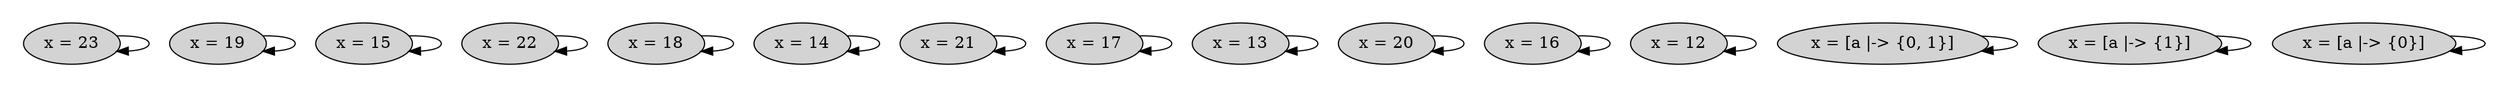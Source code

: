 strict digraph DiskGraph {
nodesep=0.35;
subgraph cluster_graph {
color="white";
3172278529501366122 [label="x = [a |-> {0}]",style = filled]
-769808414902635312 [label="x = [a |-> {1}]",style = filled]
5765653762618025451 [label="x = [a |-> {0, 1}]",style = filled]
4524828288577077786 [label="x = 12",style = filled]
5710123397395560307 [label="x = 16",style = filled]
-6708115964099867054 [label="x = 20",style = filled]
-1757443398872157792 [label="x = 13",style = filled]
-7608467454147132215 [label="x = 17",style = filled]
8912863093112667624 [label="x = 21",style = filled]
-857411934903859159 [label="x = 14",style = filled]
-8796416551377027776 [label="x = 18",style = filled]
7508990605324043361 [label="x = 22",style = filled]
3264821330489916307 [label="x = 15",style = filled]
6682211621639950074 [label="x = 19",style = filled]
-5664843355636500517 [label="x = 23",style = filled]
3172278529501366122 -> 3172278529501366122 [label="",color="black",fontcolor="black"];
-769808414902635312 -> -769808414902635312 [label="",color="black",fontcolor="black"];
5765653762618025451 -> 5765653762618025451 [label="",color="black",fontcolor="black"];
4524828288577077786 -> 4524828288577077786 [label="",color="black",fontcolor="black"];
5710123397395560307 -> 5710123397395560307 [label="",color="black",fontcolor="black"];
-6708115964099867054 -> -6708115964099867054 [label="",color="black",fontcolor="black"];
-1757443398872157792 -> -1757443398872157792 [label="",color="black",fontcolor="black"];
-7608467454147132215 -> -7608467454147132215 [label="",color="black",fontcolor="black"];
8912863093112667624 -> 8912863093112667624 [label="",color="black",fontcolor="black"];
-857411934903859159 -> -857411934903859159 [label="",color="black",fontcolor="black"];
-8796416551377027776 -> -8796416551377027776 [label="",color="black",fontcolor="black"];
7508990605324043361 -> 7508990605324043361 [label="",color="black",fontcolor="black"];
3264821330489916307 -> 3264821330489916307 [label="",color="black",fontcolor="black"];
6682211621639950074 -> 6682211621639950074 [label="",color="black",fontcolor="black"];
-5664843355636500517 -> -5664843355636500517 [label="",color="black",fontcolor="black"];
{rank = same; -8796416551377027776;6682211621639950074;3172278529501366122;-1757443398872157792;7508990605324043361;-769808414902635312;4524828288577077786;-5664843355636500517;8912863093112667624;-857411934903859159;-6708115964099867054;3264821330489916307;5765653762618025451;-7608467454147132215;5710123397395560307;}
}
}